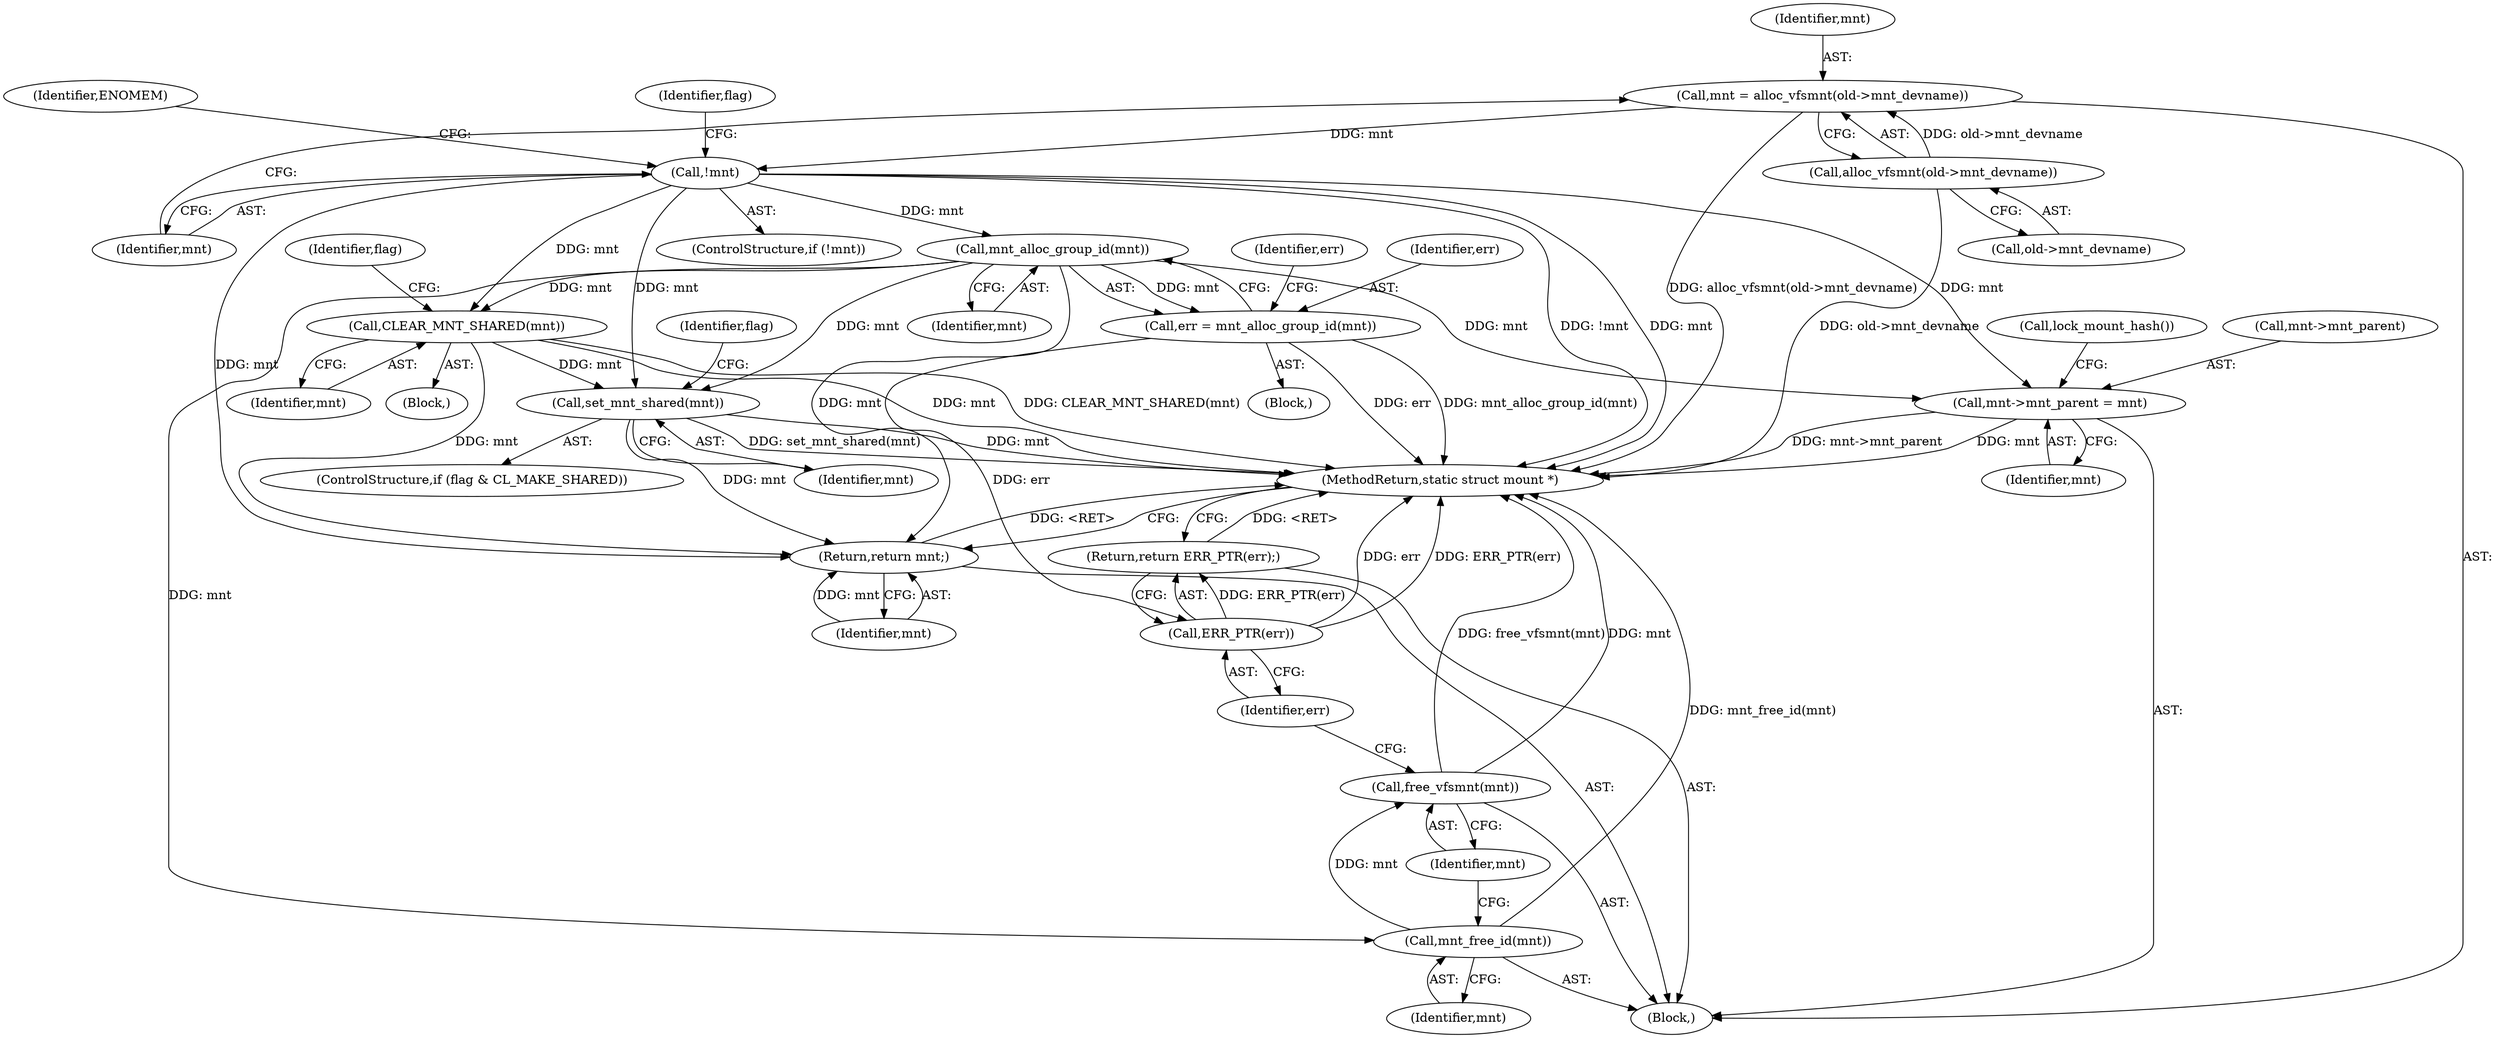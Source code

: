 digraph "0_linux_9566d6742852c527bf5af38af5cbb878dad75705@pointer" {
"1000165" [label="(Call,mnt_alloc_group_id(mnt))"];
"1000126" [label="(Call,!mnt)"];
"1000119" [label="(Call,mnt = alloc_vfsmnt(old->mnt_devname))"];
"1000121" [label="(Call,alloc_vfsmnt(old->mnt_devname))"];
"1000163" [label="(Call,err = mnt_alloc_group_id(mnt))"];
"1000372" [label="(Call,ERR_PTR(err))"];
"1000371" [label="(Return,return ERR_PTR(err);)"];
"1000251" [label="(Call,mnt->mnt_parent = mnt)"];
"1000293" [label="(Call,CLEAR_MNT_SHARED(mnt))"];
"1000341" [label="(Call,set_mnt_shared(mnt))"];
"1000364" [label="(Return,return mnt;)"];
"1000367" [label="(Call,mnt_free_id(mnt))"];
"1000369" [label="(Call,free_vfsmnt(mnt))"];
"1000127" [label="(Identifier,mnt)"];
"1000122" [label="(Call,old->mnt_devname)"];
"1000163" [label="(Call,err = mnt_alloc_group_id(mnt))"];
"1000294" [label="(Identifier,mnt)"];
"1000345" [label="(Identifier,flag)"];
"1000168" [label="(Identifier,err)"];
"1000255" [label="(Identifier,mnt)"];
"1000365" [label="(Identifier,mnt)"];
"1000367" [label="(Call,mnt_free_id(mnt))"];
"1000108" [label="(Block,)"];
"1000339" [label="(Identifier,flag)"];
"1000368" [label="(Identifier,mnt)"];
"1000251" [label="(Call,mnt->mnt_parent = mnt)"];
"1000342" [label="(Identifier,mnt)"];
"1000372" [label="(Call,ERR_PTR(err))"];
"1000131" [label="(Identifier,ENOMEM)"];
"1000126" [label="(Call,!mnt)"];
"1000341" [label="(Call,set_mnt_shared(mnt))"];
"1000337" [label="(ControlStructure,if (flag & CL_MAKE_SHARED))"];
"1000162" [label="(Block,)"];
"1000369" [label="(Call,free_vfsmnt(mnt))"];
"1000364" [label="(Return,return mnt;)"];
"1000370" [label="(Identifier,mnt)"];
"1000278" [label="(Block,)"];
"1000371" [label="(Return,return ERR_PTR(err);)"];
"1000252" [label="(Call,mnt->mnt_parent)"];
"1000256" [label="(Call,lock_mount_hash())"];
"1000125" [label="(ControlStructure,if (!mnt))"];
"1000373" [label="(Identifier,err)"];
"1000120" [label="(Identifier,mnt)"];
"1000374" [label="(MethodReturn,static struct mount *)"];
"1000134" [label="(Identifier,flag)"];
"1000293" [label="(Call,CLEAR_MNT_SHARED(mnt))"];
"1000166" [label="(Identifier,mnt)"];
"1000165" [label="(Call,mnt_alloc_group_id(mnt))"];
"1000121" [label="(Call,alloc_vfsmnt(old->mnt_devname))"];
"1000164" [label="(Identifier,err)"];
"1000119" [label="(Call,mnt = alloc_vfsmnt(old->mnt_devname))"];
"1000165" -> "1000163"  [label="AST: "];
"1000165" -> "1000166"  [label="CFG: "];
"1000166" -> "1000165"  [label="AST: "];
"1000163" -> "1000165"  [label="CFG: "];
"1000165" -> "1000163"  [label="DDG: mnt"];
"1000126" -> "1000165"  [label="DDG: mnt"];
"1000165" -> "1000251"  [label="DDG: mnt"];
"1000165" -> "1000293"  [label="DDG: mnt"];
"1000165" -> "1000341"  [label="DDG: mnt"];
"1000165" -> "1000364"  [label="DDG: mnt"];
"1000165" -> "1000367"  [label="DDG: mnt"];
"1000126" -> "1000125"  [label="AST: "];
"1000126" -> "1000127"  [label="CFG: "];
"1000127" -> "1000126"  [label="AST: "];
"1000131" -> "1000126"  [label="CFG: "];
"1000134" -> "1000126"  [label="CFG: "];
"1000126" -> "1000374"  [label="DDG: !mnt"];
"1000126" -> "1000374"  [label="DDG: mnt"];
"1000119" -> "1000126"  [label="DDG: mnt"];
"1000126" -> "1000251"  [label="DDG: mnt"];
"1000126" -> "1000293"  [label="DDG: mnt"];
"1000126" -> "1000341"  [label="DDG: mnt"];
"1000126" -> "1000364"  [label="DDG: mnt"];
"1000119" -> "1000108"  [label="AST: "];
"1000119" -> "1000121"  [label="CFG: "];
"1000120" -> "1000119"  [label="AST: "];
"1000121" -> "1000119"  [label="AST: "];
"1000127" -> "1000119"  [label="CFG: "];
"1000119" -> "1000374"  [label="DDG: alloc_vfsmnt(old->mnt_devname)"];
"1000121" -> "1000119"  [label="DDG: old->mnt_devname"];
"1000121" -> "1000122"  [label="CFG: "];
"1000122" -> "1000121"  [label="AST: "];
"1000121" -> "1000374"  [label="DDG: old->mnt_devname"];
"1000163" -> "1000162"  [label="AST: "];
"1000164" -> "1000163"  [label="AST: "];
"1000168" -> "1000163"  [label="CFG: "];
"1000163" -> "1000374"  [label="DDG: err"];
"1000163" -> "1000374"  [label="DDG: mnt_alloc_group_id(mnt)"];
"1000163" -> "1000372"  [label="DDG: err"];
"1000372" -> "1000371"  [label="AST: "];
"1000372" -> "1000373"  [label="CFG: "];
"1000373" -> "1000372"  [label="AST: "];
"1000371" -> "1000372"  [label="CFG: "];
"1000372" -> "1000374"  [label="DDG: err"];
"1000372" -> "1000374"  [label="DDG: ERR_PTR(err)"];
"1000372" -> "1000371"  [label="DDG: ERR_PTR(err)"];
"1000371" -> "1000108"  [label="AST: "];
"1000374" -> "1000371"  [label="CFG: "];
"1000371" -> "1000374"  [label="DDG: <RET>"];
"1000251" -> "1000108"  [label="AST: "];
"1000251" -> "1000255"  [label="CFG: "];
"1000252" -> "1000251"  [label="AST: "];
"1000255" -> "1000251"  [label="AST: "];
"1000256" -> "1000251"  [label="CFG: "];
"1000251" -> "1000374"  [label="DDG: mnt"];
"1000251" -> "1000374"  [label="DDG: mnt->mnt_parent"];
"1000293" -> "1000278"  [label="AST: "];
"1000293" -> "1000294"  [label="CFG: "];
"1000294" -> "1000293"  [label="AST: "];
"1000339" -> "1000293"  [label="CFG: "];
"1000293" -> "1000374"  [label="DDG: mnt"];
"1000293" -> "1000374"  [label="DDG: CLEAR_MNT_SHARED(mnt)"];
"1000293" -> "1000341"  [label="DDG: mnt"];
"1000293" -> "1000364"  [label="DDG: mnt"];
"1000341" -> "1000337"  [label="AST: "];
"1000341" -> "1000342"  [label="CFG: "];
"1000342" -> "1000341"  [label="AST: "];
"1000345" -> "1000341"  [label="CFG: "];
"1000341" -> "1000374"  [label="DDG: mnt"];
"1000341" -> "1000374"  [label="DDG: set_mnt_shared(mnt)"];
"1000341" -> "1000364"  [label="DDG: mnt"];
"1000364" -> "1000108"  [label="AST: "];
"1000364" -> "1000365"  [label="CFG: "];
"1000365" -> "1000364"  [label="AST: "];
"1000374" -> "1000364"  [label="CFG: "];
"1000364" -> "1000374"  [label="DDG: <RET>"];
"1000365" -> "1000364"  [label="DDG: mnt"];
"1000367" -> "1000108"  [label="AST: "];
"1000367" -> "1000368"  [label="CFG: "];
"1000368" -> "1000367"  [label="AST: "];
"1000370" -> "1000367"  [label="CFG: "];
"1000367" -> "1000374"  [label="DDG: mnt_free_id(mnt)"];
"1000367" -> "1000369"  [label="DDG: mnt"];
"1000369" -> "1000108"  [label="AST: "];
"1000369" -> "1000370"  [label="CFG: "];
"1000370" -> "1000369"  [label="AST: "];
"1000373" -> "1000369"  [label="CFG: "];
"1000369" -> "1000374"  [label="DDG: free_vfsmnt(mnt)"];
"1000369" -> "1000374"  [label="DDG: mnt"];
}
